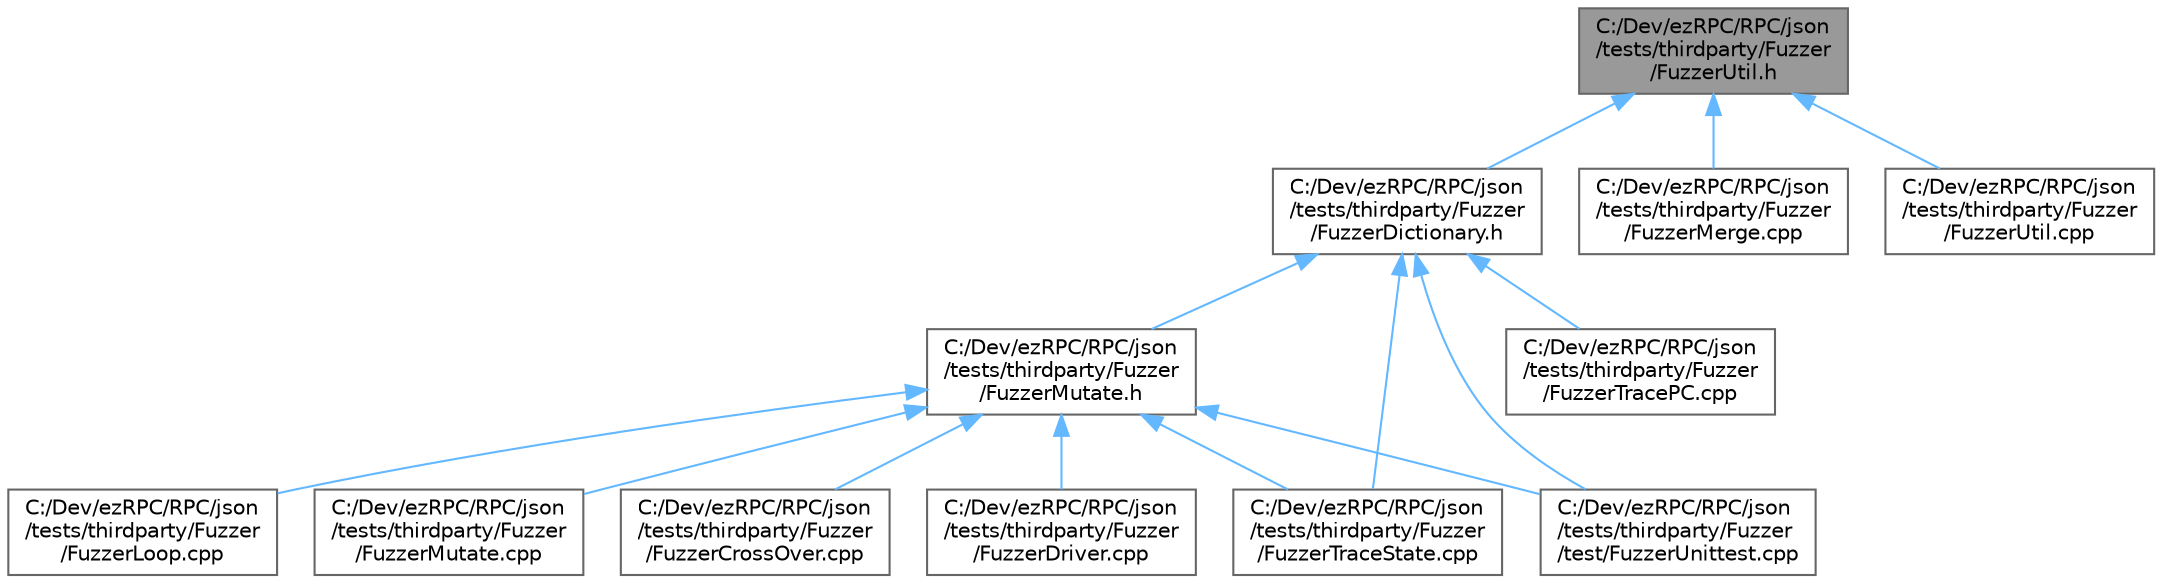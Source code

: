 digraph "C:/Dev/ezRPC/RPC/json/tests/thirdparty/Fuzzer/FuzzerUtil.h"
{
 // LATEX_PDF_SIZE
  bgcolor="transparent";
  edge [fontname=Helvetica,fontsize=10,labelfontname=Helvetica,labelfontsize=10];
  node [fontname=Helvetica,fontsize=10,shape=box,height=0.2,width=0.4];
  Node1 [id="Node000001",label="C:/Dev/ezRPC/RPC/json\l/tests/thirdparty/Fuzzer\l/FuzzerUtil.h",height=0.2,width=0.4,color="gray40", fillcolor="grey60", style="filled", fontcolor="black",tooltip=" "];
  Node1 -> Node2 [id="edge1_Node000001_Node000002",dir="back",color="steelblue1",style="solid",tooltip=" "];
  Node2 [id="Node000002",label="C:/Dev/ezRPC/RPC/json\l/tests/thirdparty/Fuzzer\l/FuzzerDictionary.h",height=0.2,width=0.4,color="grey40", fillcolor="white", style="filled",URL="$_fuzzer_dictionary_8h.html",tooltip=" "];
  Node2 -> Node3 [id="edge2_Node000002_Node000003",dir="back",color="steelblue1",style="solid",tooltip=" "];
  Node3 [id="Node000003",label="C:/Dev/ezRPC/RPC/json\l/tests/thirdparty/Fuzzer\l/FuzzerMutate.h",height=0.2,width=0.4,color="grey40", fillcolor="white", style="filled",URL="$_fuzzer_mutate_8h.html",tooltip=" "];
  Node3 -> Node4 [id="edge3_Node000003_Node000004",dir="back",color="steelblue1",style="solid",tooltip=" "];
  Node4 [id="Node000004",label="C:/Dev/ezRPC/RPC/json\l/tests/thirdparty/Fuzzer\l/FuzzerCrossOver.cpp",height=0.2,width=0.4,color="grey40", fillcolor="white", style="filled",URL="$_fuzzer_cross_over_8cpp.html",tooltip=" "];
  Node3 -> Node5 [id="edge4_Node000003_Node000005",dir="back",color="steelblue1",style="solid",tooltip=" "];
  Node5 [id="Node000005",label="C:/Dev/ezRPC/RPC/json\l/tests/thirdparty/Fuzzer\l/FuzzerDriver.cpp",height=0.2,width=0.4,color="grey40", fillcolor="white", style="filled",URL="$_fuzzer_driver_8cpp.html",tooltip=" "];
  Node3 -> Node6 [id="edge5_Node000003_Node000006",dir="back",color="steelblue1",style="solid",tooltip=" "];
  Node6 [id="Node000006",label="C:/Dev/ezRPC/RPC/json\l/tests/thirdparty/Fuzzer\l/FuzzerLoop.cpp",height=0.2,width=0.4,color="grey40", fillcolor="white", style="filled",URL="$_fuzzer_loop_8cpp.html",tooltip=" "];
  Node3 -> Node7 [id="edge6_Node000003_Node000007",dir="back",color="steelblue1",style="solid",tooltip=" "];
  Node7 [id="Node000007",label="C:/Dev/ezRPC/RPC/json\l/tests/thirdparty/Fuzzer\l/FuzzerMutate.cpp",height=0.2,width=0.4,color="grey40", fillcolor="white", style="filled",URL="$_fuzzer_mutate_8cpp.html",tooltip=" "];
  Node3 -> Node8 [id="edge7_Node000003_Node000008",dir="back",color="steelblue1",style="solid",tooltip=" "];
  Node8 [id="Node000008",label="C:/Dev/ezRPC/RPC/json\l/tests/thirdparty/Fuzzer\l/FuzzerTraceState.cpp",height=0.2,width=0.4,color="grey40", fillcolor="white", style="filled",URL="$_fuzzer_trace_state_8cpp.html",tooltip=" "];
  Node3 -> Node9 [id="edge8_Node000003_Node000009",dir="back",color="steelblue1",style="solid",tooltip=" "];
  Node9 [id="Node000009",label="C:/Dev/ezRPC/RPC/json\l/tests/thirdparty/Fuzzer\l/test/FuzzerUnittest.cpp",height=0.2,width=0.4,color="grey40", fillcolor="white", style="filled",URL="$_fuzzer_unittest_8cpp.html",tooltip=" "];
  Node2 -> Node10 [id="edge9_Node000002_Node000010",dir="back",color="steelblue1",style="solid",tooltip=" "];
  Node10 [id="Node000010",label="C:/Dev/ezRPC/RPC/json\l/tests/thirdparty/Fuzzer\l/FuzzerTracePC.cpp",height=0.2,width=0.4,color="grey40", fillcolor="white", style="filled",URL="$_fuzzer_trace_p_c_8cpp.html",tooltip=" "];
  Node2 -> Node8 [id="edge10_Node000002_Node000008",dir="back",color="steelblue1",style="solid",tooltip=" "];
  Node2 -> Node9 [id="edge11_Node000002_Node000009",dir="back",color="steelblue1",style="solid",tooltip=" "];
  Node1 -> Node11 [id="edge12_Node000001_Node000011",dir="back",color="steelblue1",style="solid",tooltip=" "];
  Node11 [id="Node000011",label="C:/Dev/ezRPC/RPC/json\l/tests/thirdparty/Fuzzer\l/FuzzerMerge.cpp",height=0.2,width=0.4,color="grey40", fillcolor="white", style="filled",URL="$_fuzzer_merge_8cpp.html",tooltip=" "];
  Node1 -> Node12 [id="edge13_Node000001_Node000012",dir="back",color="steelblue1",style="solid",tooltip=" "];
  Node12 [id="Node000012",label="C:/Dev/ezRPC/RPC/json\l/tests/thirdparty/Fuzzer\l/FuzzerUtil.cpp",height=0.2,width=0.4,color="grey40", fillcolor="white", style="filled",URL="$_fuzzer_util_8cpp.html",tooltip=" "];
}
